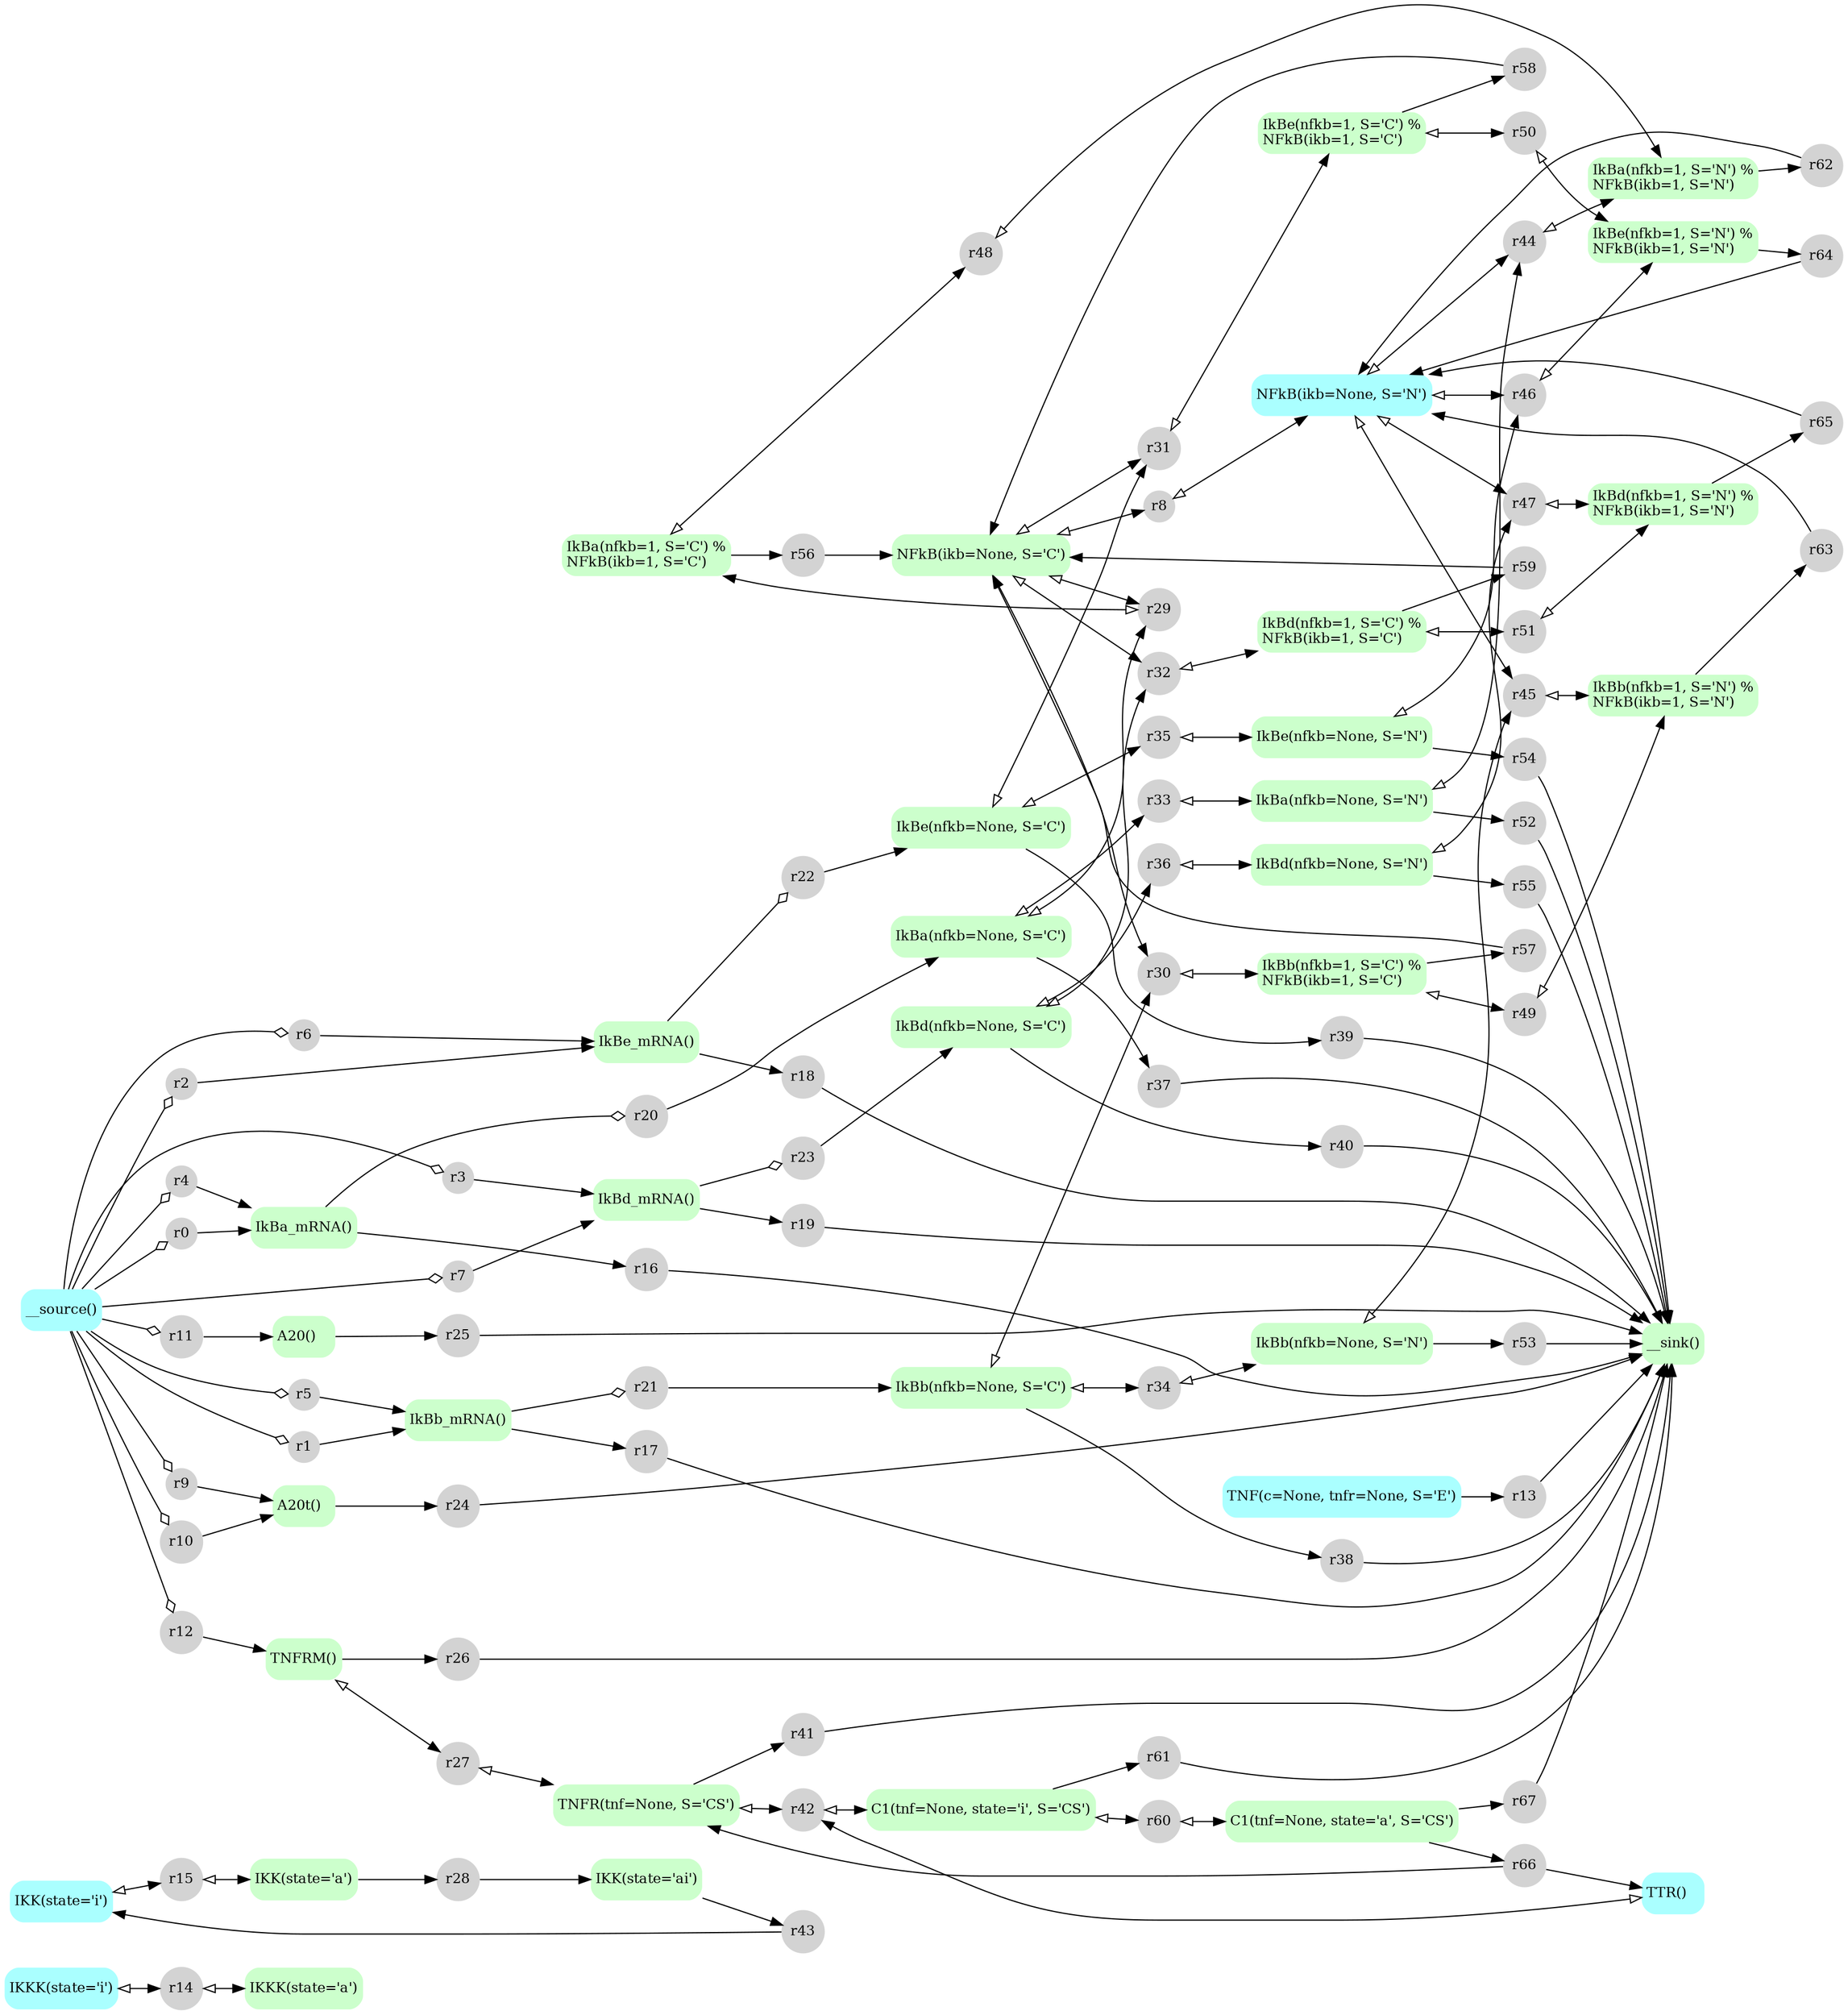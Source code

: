 strict digraph {
	graph [rankdir=LR];
	node [label="\N"];
	s0	 [color=transparent,
		fillcolor="#aaffff",
		fontsize=12,
		label="IKKK(state='i')\l",
		margin="0.06,0",
		shape=Mrecord,
		style=filled];
	r14	 [color=transparent,
		fillcolor=lightgray,
		fontsize=12,
		height=.3,
		label=r14,
		margin="0.06,0",
		shape=circle,
		style=filled,
		width=.3];
	s0 -> r14	 [arrowhead=normal,
		arrowtail=empty,
		dir=both];
	s15	 [color=transparent,
		fillcolor="#ccffcc",
		fontsize=12,
		label="IKKK(state='a')\l",
		margin="0.06,0",
		shape=Mrecord,
		style=filled];
	r14 -> s15	 [arrowhead=normal,
		arrowtail=empty,
		dir=both];
	s1	 [color=transparent,
		fillcolor="#aaffff",
		fontsize=12,
		label="IKK(state='i')\l",
		margin="0.06,0",
		shape=Mrecord,
		style=filled];
	r15	 [color=transparent,
		fillcolor=lightgray,
		fontsize=12,
		height=.3,
		label=r15,
		margin="0.06,0",
		shape=circle,
		style=filled,
		width=.3];
	s1 -> r15	 [arrowhead=normal,
		arrowtail=empty,
		dir=both];
	s16	 [color=transparent,
		fillcolor="#ccffcc",
		fontsize=12,
		label="IKK(state='a')\l",
		margin="0.06,0",
		shape=Mrecord,
		style=filled];
	r15 -> s16	 [arrowhead=normal,
		arrowtail=empty,
		dir=both];
	s2	 [color=transparent,
		fillcolor="#aaffff",
		fontsize=12,
		label="NFkB(ikb=None, S='N')\l",
		margin="0.06,0",
		shape=Mrecord,
		style=filled];
	r44	 [color=transparent,
		fillcolor=lightgray,
		fontsize=12,
		height=.3,
		label=r44,
		margin="0.06,0",
		shape=circle,
		style=filled,
		width=.3];
	s2 -> r44	 [arrowhead=normal,
		arrowtail=empty,
		dir=both];
	r45	 [color=transparent,
		fillcolor=lightgray,
		fontsize=12,
		height=.3,
		label=r45,
		margin="0.06,0",
		shape=circle,
		style=filled,
		width=.3];
	s2 -> r45	 [arrowhead=normal,
		arrowtail=empty,
		dir=both];
	r46	 [color=transparent,
		fillcolor=lightgray,
		fontsize=12,
		height=.3,
		label=r46,
		margin="0.06,0",
		shape=circle,
		style=filled,
		width=.3];
	s2 -> r46	 [arrowhead=normal,
		arrowtail=empty,
		dir=both];
	r47	 [color=transparent,
		fillcolor=lightgray,
		fontsize=12,
		height=.3,
		label=r47,
		margin="0.06,0",
		shape=circle,
		style=filled,
		width=.3];
	s2 -> r47	 [arrowhead=normal,
		arrowtail=empty,
		dir=both];
	s32	 [color=transparent,
		fillcolor="#ccffcc",
		fontsize=12,
		label="IkBa(nfkb=1, S='N') %\lNFkB(ikb=1, S='N')\l",
		margin="0.06,0",
		shape=Mrecord,
		style=filled];
	r44 -> s32	 [arrowhead=normal,
		arrowtail=empty,
		dir=both];
	s33	 [color=transparent,
		fillcolor="#ccffcc",
		fontsize=12,
		label="IkBb(nfkb=1, S='N') %\lNFkB(ikb=1, S='N')\l",
		margin="0.06,0",
		shape=Mrecord,
		style=filled];
	r45 -> s33	 [arrowhead=normal,
		arrowtail=empty,
		dir=both];
	s34	 [color=transparent,
		fillcolor="#ccffcc",
		fontsize=12,
		label="IkBe(nfkb=1, S='N') %\lNFkB(ikb=1, S='N')\l",
		margin="0.06,0",
		shape=Mrecord,
		style=filled];
	r46 -> s34	 [arrowhead=normal,
		arrowtail=empty,
		dir=both];
	s35	 [color=transparent,
		fillcolor="#ccffcc",
		fontsize=12,
		label="IkBd(nfkb=1, S='N') %\lNFkB(ikb=1, S='N')\l",
		margin="0.06,0",
		shape=Mrecord,
		style=filled];
	r47 -> s35	 [arrowhead=normal,
		arrowtail=empty,
		dir=both];
	s3	 [color=transparent,
		fillcolor="#aaffff",
		fontsize=12,
		label="TTR()\l",
		margin="0.06,0",
		shape=Mrecord,
		style=filled];
	r42	 [color=transparent,
		fillcolor=lightgray,
		fontsize=12,
		height=.3,
		label=r42,
		margin="0.06,0",
		shape=circle,
		style=filled,
		width=.3];
	s3 -> r42	 [arrowhead=normal,
		arrowtail=empty,
		dir=both];
	s31	 [color=transparent,
		fillcolor="#ccffcc",
		fontsize=12,
		label="C1(tnf=None, state='i', S='CS')\l",
		margin="0.06,0",
		shape=Mrecord,
		style=filled];
	r42 -> s31	 [arrowhead=normal,
		arrowtail=empty,
		dir=both];
	s4	 [color=transparent,
		fillcolor="#aaffff",
		fontsize=12,
		label="TNF(c=None, tnfr=None, S='E')\l",
		margin="0.06,0",
		shape=Mrecord,
		style=filled];
	r13	 [color=transparent,
		fillcolor=lightgray,
		fontsize=12,
		height=.3,
		label=r13,
		margin="0.06,0",
		shape=circle,
		style=filled,
		width=.3];
	s4 -> r13	 [arrowhead=normal];
	s14	 [color=transparent,
		fillcolor="#ccffcc",
		fontsize=12,
		label="__sink()\l",
		margin="0.06,0",
		shape=Mrecord,
		style=filled];
	r13 -> s14	 [arrowhead=normal];
	s5	 [color=transparent,
		fillcolor="#aaffff",
		fontsize=12,
		label="__source()\l",
		margin="0.06,0",
		shape=Mrecord,
		style=filled];
	r0	 [color=transparent,
		fillcolor=lightgray,
		fontsize=12,
		height=.3,
		label=r0,
		margin="0.06,0",
		shape=circle,
		style=filled,
		width=.3];
	s5 -> r0	 [arrowhead=odiamond];
	r1	 [color=transparent,
		fillcolor=lightgray,
		fontsize=12,
		height=.3,
		label=r1,
		margin="0.06,0",
		shape=circle,
		style=filled,
		width=.3];
	s5 -> r1	 [arrowhead=odiamond];
	r2	 [color=transparent,
		fillcolor=lightgray,
		fontsize=12,
		height=.3,
		label=r2,
		margin="0.06,0",
		shape=circle,
		style=filled,
		width=.3];
	s5 -> r2	 [arrowhead=odiamond];
	r3	 [color=transparent,
		fillcolor=lightgray,
		fontsize=12,
		height=.3,
		label=r3,
		margin="0.06,0",
		shape=circle,
		style=filled,
		width=.3];
	s5 -> r3	 [arrowhead=odiamond];
	r4	 [color=transparent,
		fillcolor=lightgray,
		fontsize=12,
		height=.3,
		label=r4,
		margin="0.06,0",
		shape=circle,
		style=filled,
		width=.3];
	s5 -> r4	 [arrowhead=odiamond];
	r5	 [color=transparent,
		fillcolor=lightgray,
		fontsize=12,
		height=.3,
		label=r5,
		margin="0.06,0",
		shape=circle,
		style=filled,
		width=.3];
	s5 -> r5	 [arrowhead=odiamond];
	r6	 [color=transparent,
		fillcolor=lightgray,
		fontsize=12,
		height=.3,
		label=r6,
		margin="0.06,0",
		shape=circle,
		style=filled,
		width=.3];
	s5 -> r6	 [arrowhead=odiamond];
	r7	 [color=transparent,
		fillcolor=lightgray,
		fontsize=12,
		height=.3,
		label=r7,
		margin="0.06,0",
		shape=circle,
		style=filled,
		width=.3];
	s5 -> r7	 [arrowhead=odiamond];
	r9	 [color=transparent,
		fillcolor=lightgray,
		fontsize=12,
		height=.3,
		label=r9,
		margin="0.06,0",
		shape=circle,
		style=filled,
		width=.3];
	s5 -> r9	 [arrowhead=odiamond];
	r10	 [color=transparent,
		fillcolor=lightgray,
		fontsize=12,
		height=.3,
		label=r10,
		margin="0.06,0",
		shape=circle,
		style=filled,
		width=.3];
	s5 -> r10	 [arrowhead=odiamond];
	r11	 [color=transparent,
		fillcolor=lightgray,
		fontsize=12,
		height=.3,
		label=r11,
		margin="0.06,0",
		shape=circle,
		style=filled,
		width=.3];
	s5 -> r11	 [arrowhead=odiamond];
	r12	 [color=transparent,
		fillcolor=lightgray,
		fontsize=12,
		height=.3,
		label=r12,
		margin="0.06,0",
		shape=circle,
		style=filled,
		width=.3];
	s5 -> r12	 [arrowhead=odiamond];
	s6	 [color=transparent,
		fillcolor="#ccffcc",
		fontsize=12,
		label="IkBa_mRNA()\l",
		margin="0.06,0",
		shape=Mrecord,
		style=filled];
	r0 -> s6	 [arrowhead=normal];
	s7	 [color=transparent,
		fillcolor="#ccffcc",
		fontsize=12,
		label="IkBb_mRNA()\l",
		margin="0.06,0",
		shape=Mrecord,
		style=filled];
	r1 -> s7	 [arrowhead=normal];
	s8	 [color=transparent,
		fillcolor="#ccffcc",
		fontsize=12,
		label="IkBe_mRNA()\l",
		margin="0.06,0",
		shape=Mrecord,
		style=filled];
	r2 -> s8	 [arrowhead=normal];
	s9	 [color=transparent,
		fillcolor="#ccffcc",
		fontsize=12,
		label="IkBd_mRNA()\l",
		margin="0.06,0",
		shape=Mrecord,
		style=filled];
	r3 -> s9	 [arrowhead=normal];
	r4 -> s6	 [arrowhead=normal];
	r5 -> s7	 [arrowhead=normal];
	r6 -> s8	 [arrowhead=normal];
	r7 -> s9	 [arrowhead=normal];
	s11	 [color=transparent,
		fillcolor="#ccffcc",
		fontsize=12,
		label="A20t()\l",
		margin="0.06,0",
		shape=Mrecord,
		style=filled];
	r9 -> s11	 [arrowhead=normal];
	r10 -> s11	 [arrowhead=normal];
	s12	 [color=transparent,
		fillcolor="#ccffcc",
		fontsize=12,
		label="A20()\l",
		margin="0.06,0",
		shape=Mrecord,
		style=filled];
	r11 -> s12	 [arrowhead=normal];
	s13	 [color=transparent,
		fillcolor="#ccffcc",
		fontsize=12,
		label="TNFRM()\l",
		margin="0.06,0",
		shape=Mrecord,
		style=filled];
	r12 -> s13	 [arrowhead=normal];
	r16	 [color=transparent,
		fillcolor=lightgray,
		fontsize=12,
		height=.3,
		label=r16,
		margin="0.06,0",
		shape=circle,
		style=filled,
		width=.3];
	s6 -> r16	 [arrowhead=normal];
	r20	 [color=transparent,
		fillcolor=lightgray,
		fontsize=12,
		height=.3,
		label=r20,
		margin="0.06,0",
		shape=circle,
		style=filled,
		width=.3];
	s6 -> r20	 [arrowhead=odiamond];
	r16 -> s14	 [arrowhead=normal];
	s17	 [color=transparent,
		fillcolor="#ccffcc",
		fontsize=12,
		label="IkBa(nfkb=None, S='C')\l",
		margin="0.06,0",
		shape=Mrecord,
		style=filled];
	r20 -> s17	 [arrowhead=normal];
	r17	 [color=transparent,
		fillcolor=lightgray,
		fontsize=12,
		height=.3,
		label=r17,
		margin="0.06,0",
		shape=circle,
		style=filled,
		width=.3];
	s7 -> r17	 [arrowhead=normal];
	r21	 [color=transparent,
		fillcolor=lightgray,
		fontsize=12,
		height=.3,
		label=r21,
		margin="0.06,0",
		shape=circle,
		style=filled,
		width=.3];
	s7 -> r21	 [arrowhead=odiamond];
	r17 -> s14	 [arrowhead=normal];
	s18	 [color=transparent,
		fillcolor="#ccffcc",
		fontsize=12,
		label="IkBb(nfkb=None, S='C')\l",
		margin="0.06,0",
		shape=Mrecord,
		style=filled];
	r21 -> s18	 [arrowhead=normal];
	r18	 [color=transparent,
		fillcolor=lightgray,
		fontsize=12,
		height=.3,
		label=r18,
		margin="0.06,0",
		shape=circle,
		style=filled,
		width=.3];
	s8 -> r18	 [arrowhead=normal];
	r22	 [color=transparent,
		fillcolor=lightgray,
		fontsize=12,
		height=.3,
		label=r22,
		margin="0.06,0",
		shape=circle,
		style=filled,
		width=.3];
	s8 -> r22	 [arrowhead=odiamond];
	r18 -> s14	 [arrowhead=normal];
	s19	 [color=transparent,
		fillcolor="#ccffcc",
		fontsize=12,
		label="IkBe(nfkb=None, S='C')\l",
		margin="0.06,0",
		shape=Mrecord,
		style=filled];
	r22 -> s19	 [arrowhead=normal];
	r19	 [color=transparent,
		fillcolor=lightgray,
		fontsize=12,
		height=.3,
		label=r19,
		margin="0.06,0",
		shape=circle,
		style=filled,
		width=.3];
	s9 -> r19	 [arrowhead=normal];
	r23	 [color=transparent,
		fillcolor=lightgray,
		fontsize=12,
		height=.3,
		label=r23,
		margin="0.06,0",
		shape=circle,
		style=filled,
		width=.3];
	s9 -> r23	 [arrowhead=odiamond];
	r19 -> s14	 [arrowhead=normal];
	s20	 [color=transparent,
		fillcolor="#ccffcc",
		fontsize=12,
		label="IkBd(nfkb=None, S='C')\l",
		margin="0.06,0",
		shape=Mrecord,
		style=filled];
	r23 -> s20	 [arrowhead=normal];
	s10	 [color=transparent,
		fillcolor="#ccffcc",
		fontsize=12,
		label="NFkB(ikb=None, S='C')\l",
		margin="0.06,0",
		shape=Mrecord,
		style=filled];
	r8	 [color=transparent,
		fillcolor=lightgray,
		fontsize=12,
		height=.3,
		label=r8,
		margin="0.06,0",
		shape=circle,
		style=filled,
		width=.3];
	s10 -> r8	 [arrowhead=normal,
		arrowtail=empty,
		dir=both];
	r29	 [color=transparent,
		fillcolor=lightgray,
		fontsize=12,
		height=.3,
		label=r29,
		margin="0.06,0",
		shape=circle,
		style=filled,
		width=.3];
	s10 -> r29	 [arrowhead=normal,
		arrowtail=empty,
		dir=both];
	r30	 [color=transparent,
		fillcolor=lightgray,
		fontsize=12,
		height=.3,
		label=r30,
		margin="0.06,0",
		shape=circle,
		style=filled,
		width=.3];
	s10 -> r30	 [arrowhead=normal,
		arrowtail=empty,
		dir=both];
	r31	 [color=transparent,
		fillcolor=lightgray,
		fontsize=12,
		height=.3,
		label=r31,
		margin="0.06,0",
		shape=circle,
		style=filled,
		width=.3];
	s10 -> r31	 [arrowhead=normal,
		arrowtail=empty,
		dir=both];
	r32	 [color=transparent,
		fillcolor=lightgray,
		fontsize=12,
		height=.3,
		label=r32,
		margin="0.06,0",
		shape=circle,
		style=filled,
		width=.3];
	s10 -> r32	 [arrowhead=normal,
		arrowtail=empty,
		dir=both];
	r8 -> s2	 [arrowhead=normal,
		arrowtail=empty,
		dir=both];
	s23	 [color=transparent,
		fillcolor="#ccffcc",
		fontsize=12,
		label="IkBa(nfkb=1, S='C') %\lNFkB(ikb=1, S='C')\l",
		margin="0.06,0",
		shape=Mrecord,
		style=filled];
	r29 -> s23	 [arrowhead=normal,
		arrowtail=empty,
		dir=both];
	s24	 [color=transparent,
		fillcolor="#ccffcc",
		fontsize=12,
		label="IkBb(nfkb=1, S='C') %\lNFkB(ikb=1, S='C')\l",
		margin="0.06,0",
		shape=Mrecord,
		style=filled];
	r30 -> s24	 [arrowhead=normal,
		arrowtail=empty,
		dir=both];
	s25	 [color=transparent,
		fillcolor="#ccffcc",
		fontsize=12,
		label="IkBe(nfkb=1, S='C') %\lNFkB(ikb=1, S='C')\l",
		margin="0.06,0",
		shape=Mrecord,
		style=filled];
	r31 -> s25	 [arrowhead=normal,
		arrowtail=empty,
		dir=both];
	s26	 [color=transparent,
		fillcolor="#ccffcc",
		fontsize=12,
		label="IkBd(nfkb=1, S='C') %\lNFkB(ikb=1, S='C')\l",
		margin="0.06,0",
		shape=Mrecord,
		style=filled];
	r32 -> s26	 [arrowhead=normal,
		arrowtail=empty,
		dir=both];
	r24	 [color=transparent,
		fillcolor=lightgray,
		fontsize=12,
		height=.3,
		label=r24,
		margin="0.06,0",
		shape=circle,
		style=filled,
		width=.3];
	s11 -> r24	 [arrowhead=normal];
	r24 -> s14	 [arrowhead=normal];
	r25	 [color=transparent,
		fillcolor=lightgray,
		fontsize=12,
		height=.3,
		label=r25,
		margin="0.06,0",
		shape=circle,
		style=filled,
		width=.3];
	s12 -> r25	 [arrowhead=normal];
	r25 -> s14	 [arrowhead=normal];
	r26	 [color=transparent,
		fillcolor=lightgray,
		fontsize=12,
		height=.3,
		label=r26,
		margin="0.06,0",
		shape=circle,
		style=filled,
		width=.3];
	s13 -> r26	 [arrowhead=normal];
	r27	 [color=transparent,
		fillcolor=lightgray,
		fontsize=12,
		height=.3,
		label=r27,
		margin="0.06,0",
		shape=circle,
		style=filled,
		width=.3];
	s13 -> r27	 [arrowhead=normal,
		arrowtail=empty,
		dir=both];
	r26 -> s14	 [arrowhead=normal];
	s21	 [color=transparent,
		fillcolor="#ccffcc",
		fontsize=12,
		label="TNFR(tnf=None, S='CS')\l",
		margin="0.06,0",
		shape=Mrecord,
		style=filled];
	r27 -> s21	 [arrowhead=normal,
		arrowtail=empty,
		dir=both];
	r28	 [color=transparent,
		fillcolor=lightgray,
		fontsize=12,
		height=.3,
		label=r28,
		margin="0.06,0",
		shape=circle,
		style=filled,
		width=.3];
	s16 -> r28	 [arrowhead=normal];
	s22	 [color=transparent,
		fillcolor="#ccffcc",
		fontsize=12,
		label="IKK(state='ai')\l",
		margin="0.06,0",
		shape=Mrecord,
		style=filled];
	r28 -> s22	 [arrowhead=normal];
	s17 -> r29	 [arrowhead=normal,
		arrowtail=empty,
		dir=both];
	r33	 [color=transparent,
		fillcolor=lightgray,
		fontsize=12,
		height=.3,
		label=r33,
		margin="0.06,0",
		shape=circle,
		style=filled,
		width=.3];
	s17 -> r33	 [arrowhead=normal,
		arrowtail=empty,
		dir=both];
	r37	 [color=transparent,
		fillcolor=lightgray,
		fontsize=12,
		height=.3,
		label=r37,
		margin="0.06,0",
		shape=circle,
		style=filled,
		width=.3];
	s17 -> r37	 [arrowhead=normal];
	s27	 [color=transparent,
		fillcolor="#ccffcc",
		fontsize=12,
		label="IkBa(nfkb=None, S='N')\l",
		margin="0.06,0",
		shape=Mrecord,
		style=filled];
	r33 -> s27	 [arrowhead=normal,
		arrowtail=empty,
		dir=both];
	r37 -> s14	 [arrowhead=normal];
	s18 -> r30	 [arrowhead=normal,
		arrowtail=empty,
		dir=both];
	r34	 [color=transparent,
		fillcolor=lightgray,
		fontsize=12,
		height=.3,
		label=r34,
		margin="0.06,0",
		shape=circle,
		style=filled,
		width=.3];
	s18 -> r34	 [arrowhead=normal,
		arrowtail=empty,
		dir=both];
	r38	 [color=transparent,
		fillcolor=lightgray,
		fontsize=12,
		height=.3,
		label=r38,
		margin="0.06,0",
		shape=circle,
		style=filled,
		width=.3];
	s18 -> r38	 [arrowhead=normal];
	s28	 [color=transparent,
		fillcolor="#ccffcc",
		fontsize=12,
		label="IkBb(nfkb=None, S='N')\l",
		margin="0.06,0",
		shape=Mrecord,
		style=filled];
	r34 -> s28	 [arrowhead=normal,
		arrowtail=empty,
		dir=both];
	r38 -> s14	 [arrowhead=normal];
	s19 -> r31	 [arrowhead=normal,
		arrowtail=empty,
		dir=both];
	r35	 [color=transparent,
		fillcolor=lightgray,
		fontsize=12,
		height=.3,
		label=r35,
		margin="0.06,0",
		shape=circle,
		style=filled,
		width=.3];
	s19 -> r35	 [arrowhead=normal,
		arrowtail=empty,
		dir=both];
	r39	 [color=transparent,
		fillcolor=lightgray,
		fontsize=12,
		height=.3,
		label=r39,
		margin="0.06,0",
		shape=circle,
		style=filled,
		width=.3];
	s19 -> r39	 [arrowhead=normal];
	s29	 [color=transparent,
		fillcolor="#ccffcc",
		fontsize=12,
		label="IkBe(nfkb=None, S='N')\l",
		margin="0.06,0",
		shape=Mrecord,
		style=filled];
	r35 -> s29	 [arrowhead=normal,
		arrowtail=empty,
		dir=both];
	r39 -> s14	 [arrowhead=normal];
	s20 -> r32	 [arrowhead=normal,
		arrowtail=empty,
		dir=both];
	r36	 [color=transparent,
		fillcolor=lightgray,
		fontsize=12,
		height=.3,
		label=r36,
		margin="0.06,0",
		shape=circle,
		style=filled,
		width=.3];
	s20 -> r36	 [arrowhead=normal,
		arrowtail=empty,
		dir=both];
	r40	 [color=transparent,
		fillcolor=lightgray,
		fontsize=12,
		height=.3,
		label=r40,
		margin="0.06,0",
		shape=circle,
		style=filled,
		width=.3];
	s20 -> r40	 [arrowhead=normal];
	s30	 [color=transparent,
		fillcolor="#ccffcc",
		fontsize=12,
		label="IkBd(nfkb=None, S='N')\l",
		margin="0.06,0",
		shape=Mrecord,
		style=filled];
	r36 -> s30	 [arrowhead=normal,
		arrowtail=empty,
		dir=both];
	r40 -> s14	 [arrowhead=normal];
	s21 -> r42	 [arrowhead=normal,
		arrowtail=empty,
		dir=both];
	r41	 [color=transparent,
		fillcolor=lightgray,
		fontsize=12,
		height=.3,
		label=r41,
		margin="0.06,0",
		shape=circle,
		style=filled,
		width=.3];
	s21 -> r41	 [arrowhead=normal];
	r41 -> s14	 [arrowhead=normal];
	r43	 [color=transparent,
		fillcolor=lightgray,
		fontsize=12,
		height=.3,
		label=r43,
		margin="0.06,0",
		shape=circle,
		style=filled,
		width=.3];
	s22 -> r43	 [arrowhead=normal];
	r43 -> s1	 [arrowhead=normal];
	r48	 [color=transparent,
		fillcolor=lightgray,
		fontsize=12,
		height=.3,
		label=r48,
		margin="0.06,0",
		shape=circle,
		style=filled,
		width=.3];
	s23 -> r48	 [arrowhead=normal,
		arrowtail=empty,
		dir=both];
	r56	 [color=transparent,
		fillcolor=lightgray,
		fontsize=12,
		height=.3,
		label=r56,
		margin="0.06,0",
		shape=circle,
		style=filled,
		width=.3];
	s23 -> r56	 [arrowhead=normal];
	r48 -> s32	 [arrowhead=normal,
		arrowtail=empty,
		dir=both];
	r56 -> s10	 [arrowhead=normal];
	r49	 [color=transparent,
		fillcolor=lightgray,
		fontsize=12,
		height=.3,
		label=r49,
		margin="0.06,0",
		shape=circle,
		style=filled,
		width=.3];
	s24 -> r49	 [arrowhead=normal,
		arrowtail=empty,
		dir=both];
	r57	 [color=transparent,
		fillcolor=lightgray,
		fontsize=12,
		height=.3,
		label=r57,
		margin="0.06,0",
		shape=circle,
		style=filled,
		width=.3];
	s24 -> r57	 [arrowhead=normal];
	r49 -> s33	 [arrowhead=normal,
		arrowtail=empty,
		dir=both];
	r57 -> s10	 [arrowhead=normal];
	r50	 [color=transparent,
		fillcolor=lightgray,
		fontsize=12,
		height=.3,
		label=r50,
		margin="0.06,0",
		shape=circle,
		style=filled,
		width=.3];
	s25 -> r50	 [arrowhead=normal,
		arrowtail=empty,
		dir=both];
	r58	 [color=transparent,
		fillcolor=lightgray,
		fontsize=12,
		height=.3,
		label=r58,
		margin="0.06,0",
		shape=circle,
		style=filled,
		width=.3];
	s25 -> r58	 [arrowhead=normal];
	r50 -> s34	 [arrowhead=normal,
		arrowtail=empty,
		dir=both];
	r58 -> s10	 [arrowhead=normal];
	r51	 [color=transparent,
		fillcolor=lightgray,
		fontsize=12,
		height=.3,
		label=r51,
		margin="0.06,0",
		shape=circle,
		style=filled,
		width=.3];
	s26 -> r51	 [arrowhead=normal,
		arrowtail=empty,
		dir=both];
	r59	 [color=transparent,
		fillcolor=lightgray,
		fontsize=12,
		height=.3,
		label=r59,
		margin="0.06,0",
		shape=circle,
		style=filled,
		width=.3];
	s26 -> r59	 [arrowhead=normal];
	r51 -> s35	 [arrowhead=normal,
		arrowtail=empty,
		dir=both];
	r59 -> s10	 [arrowhead=normal];
	s27 -> r44	 [arrowhead=normal,
		arrowtail=empty,
		dir=both];
	r52	 [color=transparent,
		fillcolor=lightgray,
		fontsize=12,
		height=.3,
		label=r52,
		margin="0.06,0",
		shape=circle,
		style=filled,
		width=.3];
	s27 -> r52	 [arrowhead=normal];
	r52 -> s14	 [arrowhead=normal];
	s28 -> r45	 [arrowhead=normal,
		arrowtail=empty,
		dir=both];
	r53	 [color=transparent,
		fillcolor=lightgray,
		fontsize=12,
		height=.3,
		label=r53,
		margin="0.06,0",
		shape=circle,
		style=filled,
		width=.3];
	s28 -> r53	 [arrowhead=normal];
	r53 -> s14	 [arrowhead=normal];
	s29 -> r46	 [arrowhead=normal,
		arrowtail=empty,
		dir=both];
	r54	 [color=transparent,
		fillcolor=lightgray,
		fontsize=12,
		height=.3,
		label=r54,
		margin="0.06,0",
		shape=circle,
		style=filled,
		width=.3];
	s29 -> r54	 [arrowhead=normal];
	r54 -> s14	 [arrowhead=normal];
	s30 -> r47	 [arrowhead=normal,
		arrowtail=empty,
		dir=both];
	r55	 [color=transparent,
		fillcolor=lightgray,
		fontsize=12,
		height=.3,
		label=r55,
		margin="0.06,0",
		shape=circle,
		style=filled,
		width=.3];
	s30 -> r55	 [arrowhead=normal];
	r55 -> s14	 [arrowhead=normal];
	r60	 [color=transparent,
		fillcolor=lightgray,
		fontsize=12,
		height=.3,
		label=r60,
		margin="0.06,0",
		shape=circle,
		style=filled,
		width=.3];
	s31 -> r60	 [arrowhead=normal,
		arrowtail=empty,
		dir=both];
	r61	 [color=transparent,
		fillcolor=lightgray,
		fontsize=12,
		height=.3,
		label=r61,
		margin="0.06,0",
		shape=circle,
		style=filled,
		width=.3];
	s31 -> r61	 [arrowhead=normal];
	s36	 [color=transparent,
		fillcolor="#ccffcc",
		fontsize=12,
		label="C1(tnf=None, state='a', S='CS')\l",
		margin="0.06,0",
		shape=Mrecord,
		style=filled];
	r60 -> s36	 [arrowhead=normal,
		arrowtail=empty,
		dir=both];
	r61 -> s14	 [arrowhead=normal];
	r62	 [color=transparent,
		fillcolor=lightgray,
		fontsize=12,
		height=.3,
		label=r62,
		margin="0.06,0",
		shape=circle,
		style=filled,
		width=.3];
	s32 -> r62	 [arrowhead=normal];
	r62 -> s2	 [arrowhead=normal];
	r63	 [color=transparent,
		fillcolor=lightgray,
		fontsize=12,
		height=.3,
		label=r63,
		margin="0.06,0",
		shape=circle,
		style=filled,
		width=.3];
	s33 -> r63	 [arrowhead=normal];
	r63 -> s2	 [arrowhead=normal];
	r64	 [color=transparent,
		fillcolor=lightgray,
		fontsize=12,
		height=.3,
		label=r64,
		margin="0.06,0",
		shape=circle,
		style=filled,
		width=.3];
	s34 -> r64	 [arrowhead=normal];
	r64 -> s2	 [arrowhead=normal];
	r65	 [color=transparent,
		fillcolor=lightgray,
		fontsize=12,
		height=.3,
		label=r65,
		margin="0.06,0",
		shape=circle,
		style=filled,
		width=.3];
	s35 -> r65	 [arrowhead=normal];
	r65 -> s2	 [arrowhead=normal];
	r66	 [color=transparent,
		fillcolor=lightgray,
		fontsize=12,
		height=.3,
		label=r66,
		margin="0.06,0",
		shape=circle,
		style=filled,
		width=.3];
	s36 -> r66	 [arrowhead=normal];
	r67	 [color=transparent,
		fillcolor=lightgray,
		fontsize=12,
		height=.3,
		label=r67,
		margin="0.06,0",
		shape=circle,
		style=filled,
		width=.3];
	s36 -> r67	 [arrowhead=normal];
	r66 -> s3	 [arrowhead=normal];
	r66 -> s21	 [arrowhead=normal];
	r67 -> s14	 [arrowhead=normal];
}

